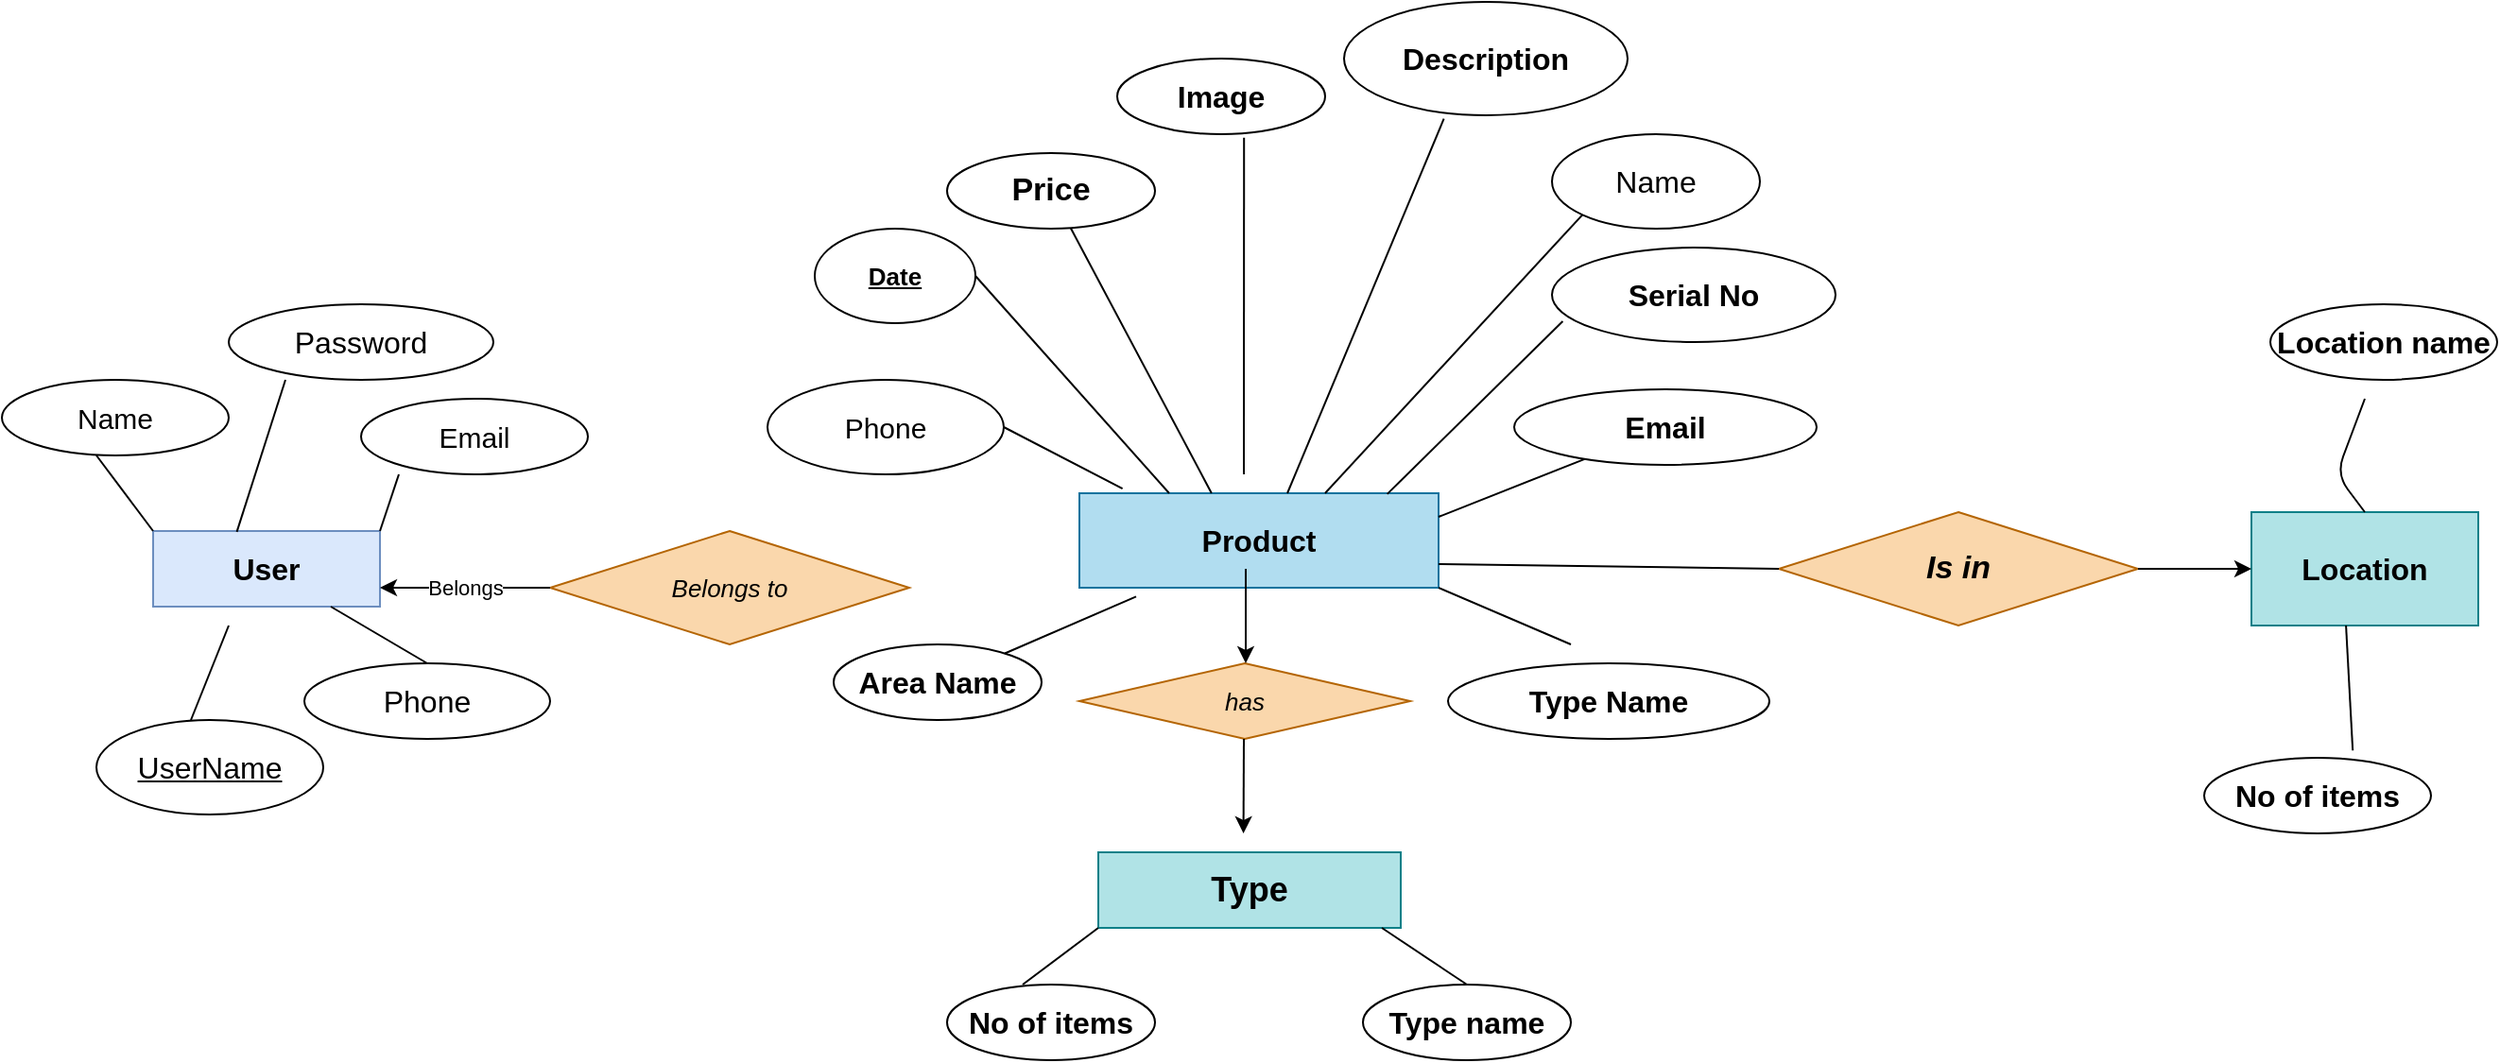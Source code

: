 <mxfile version="14.1.2" type="github"><diagram id="EPzpx6WpqM9BFRi1Ac7I" name="Page-1"><mxGraphModel dx="868" dy="1550" grid="1" gridSize="10" guides="1" tooltips="1" connect="1" arrows="1" fold="1" page="1" pageScale="1" pageWidth="850" pageHeight="1100" math="0" shadow="0"><root><mxCell id="0"/><mxCell id="1" parent="0"/><mxCell id="w91du5ntbma8tnGpcA9B-1" value="&lt;font style=&quot;font-size: 16px&quot;&gt;&lt;b&gt;Product&lt;/b&gt;&lt;/font&gt;" style="rounded=0;whiteSpace=wrap;html=1;fillColor=#b1ddf0;strokeColor=#10739e;" parent="1" vertex="1"><mxGeometry x="620" y="70" width="190" height="50" as="geometry"/></mxCell><mxCell id="w91du5ntbma8tnGpcA9B-2" value="&lt;i&gt;&lt;font style=&quot;font-size: 13px&quot;&gt;Belongs to&lt;/font&gt;&lt;/i&gt;" style="rhombus;whiteSpace=wrap;html=1;fillColor=#fad7ac;strokeColor=#b46504;" parent="1" vertex="1"><mxGeometry x="340" y="90" width="190" height="60" as="geometry"/></mxCell><mxCell id="w91du5ntbma8tnGpcA9B-5" value="&lt;b&gt;&lt;font style=&quot;font-size: 16px&quot;&gt;User&lt;/font&gt;&lt;/b&gt;" style="rounded=0;whiteSpace=wrap;html=1;fillColor=#dae8fc;strokeColor=#6c8ebf;" parent="1" vertex="1"><mxGeometry x="130" y="90" width="120" height="40" as="geometry"/></mxCell><mxCell id="w91du5ntbma8tnGpcA9B-8" value="&lt;font style=&quot;font-size: 15px&quot;&gt;Name&lt;/font&gt;" style="ellipse;whiteSpace=wrap;html=1;" parent="1" vertex="1"><mxGeometry x="50" y="10" width="120" height="40" as="geometry"/></mxCell><mxCell id="w91du5ntbma8tnGpcA9B-9" value="&lt;font style=&quot;font-size: 16px&quot;&gt;Password&lt;/font&gt;" style="ellipse;whiteSpace=wrap;html=1;" parent="1" vertex="1"><mxGeometry x="170" y="-30" width="140" height="40" as="geometry"/></mxCell><mxCell id="w91du5ntbma8tnGpcA9B-10" value="&lt;font style=&quot;font-size: 15px&quot;&gt;Email&lt;/font&gt;" style="ellipse;whiteSpace=wrap;html=1;" parent="1" vertex="1"><mxGeometry x="240" y="20" width="120" height="40" as="geometry"/></mxCell><mxCell id="w91du5ntbma8tnGpcA9B-11" value="&lt;font style=&quot;font-size: 16px&quot;&gt;Phone&lt;/font&gt;" style="ellipse;whiteSpace=wrap;html=1;" parent="1" vertex="1"><mxGeometry x="210" y="160" width="130" height="40" as="geometry"/></mxCell><mxCell id="w91du5ntbma8tnGpcA9B-12" value="&lt;u&gt;&lt;font style=&quot;font-size: 16px&quot;&gt;UserName&lt;/font&gt;&lt;/u&gt;" style="ellipse;whiteSpace=wrap;html=1;" parent="1" vertex="1"><mxGeometry x="100" y="190" width="120" height="50" as="geometry"/></mxCell><mxCell id="w91du5ntbma8tnGpcA9B-15" value="&lt;b&gt;&lt;font style=&quot;font-size: 18px&quot;&gt;Type&lt;/font&gt;&lt;/b&gt;" style="rounded=0;whiteSpace=wrap;html=1;fillColor=#b0e3e6;strokeColor=#0e8088;" parent="1" vertex="1"><mxGeometry x="630" y="260" width="160" height="40" as="geometry"/></mxCell><mxCell id="w91du5ntbma8tnGpcA9B-16" value="&lt;font style=&quot;font-size: 16px&quot;&gt;&lt;b&gt;Location&lt;/b&gt;&lt;/font&gt;" style="rounded=0;whiteSpace=wrap;html=1;fillColor=#b0e3e6;strokeColor=#0e8088;" parent="1" vertex="1"><mxGeometry x="1240" y="80" width="120" height="60" as="geometry"/></mxCell><mxCell id="w91du5ntbma8tnGpcA9B-18" value="&lt;span style=&quot;font-size: 13px&quot;&gt;&lt;i&gt;has&lt;/i&gt;&lt;/span&gt;" style="rhombus;whiteSpace=wrap;html=1;fillColor=#fad7ac;strokeColor=#b46504;" parent="1" vertex="1"><mxGeometry x="620" y="160" width="175" height="40" as="geometry"/></mxCell><mxCell id="w91du5ntbma8tnGpcA9B-19" value="&lt;i&gt;&lt;font style=&quot;font-size: 17px&quot;&gt;&lt;b&gt;Is in&lt;/b&gt;&lt;/font&gt;&lt;/i&gt;" style="rhombus;whiteSpace=wrap;html=1;fillColor=#fad7ac;strokeColor=#b46504;" parent="1" vertex="1"><mxGeometry x="990" y="80" width="190" height="60" as="geometry"/></mxCell><mxCell id="w91du5ntbma8tnGpcA9B-21" value="&lt;font size=&quot;1&quot;&gt;&lt;b style=&quot;font-size: 16px&quot;&gt;Location name&lt;/b&gt;&lt;/font&gt;" style="ellipse;whiteSpace=wrap;html=1;" parent="1" vertex="1"><mxGeometry x="1250" y="-30" width="120" height="40" as="geometry"/></mxCell><mxCell id="w91du5ntbma8tnGpcA9B-22" value="&lt;font size=&quot;1&quot;&gt;&lt;b style=&quot;font-size: 16px&quot;&gt;No of items&lt;/b&gt;&lt;/font&gt;" style="ellipse;whiteSpace=wrap;html=1;" parent="1" vertex="1"><mxGeometry x="1215" y="210" width="120" height="40" as="geometry"/></mxCell><mxCell id="w91du5ntbma8tnGpcA9B-23" value="&lt;b&gt;&lt;u&gt;&lt;font style=&quot;font-size: 13px&quot;&gt;Date&lt;/font&gt;&lt;/u&gt;&lt;/b&gt;" style="ellipse;whiteSpace=wrap;html=1;" parent="1" vertex="1"><mxGeometry x="480" y="-70" width="85" height="50" as="geometry"/></mxCell><mxCell id="w91du5ntbma8tnGpcA9B-24" value="&lt;font style=&quot;font-size: 16px&quot;&gt;&lt;b&gt;Image&lt;/b&gt;&lt;/font&gt;" style="ellipse;whiteSpace=wrap;html=1;" parent="1" vertex="1"><mxGeometry x="640" y="-160" width="110" height="40" as="geometry"/></mxCell><mxCell id="w91du5ntbma8tnGpcA9B-25" value="&lt;b&gt;&lt;font style=&quot;font-size: 17px&quot;&gt;Price&lt;/font&gt;&lt;/b&gt;" style="ellipse;whiteSpace=wrap;html=1;" parent="1" vertex="1"><mxGeometry x="550" y="-110" width="110" height="40" as="geometry"/></mxCell><mxCell id="w91du5ntbma8tnGpcA9B-26" value="&lt;b&gt;&lt;font style=&quot;font-size: 16px&quot;&gt;Description&lt;/font&gt;&lt;/b&gt;" style="ellipse;whiteSpace=wrap;html=1;" parent="1" vertex="1"><mxGeometry x="760" y="-190" width="150" height="60" as="geometry"/></mxCell><mxCell id="w91du5ntbma8tnGpcA9B-27" value="&lt;font style=&quot;font-size: 16px&quot;&gt;Name&lt;/font&gt;" style="ellipse;whiteSpace=wrap;html=1;" parent="1" vertex="1"><mxGeometry x="870" y="-120" width="110" height="50" as="geometry"/></mxCell><mxCell id="w91du5ntbma8tnGpcA9B-28" value="&lt;font style=&quot;font-size: 16px&quot;&gt;&lt;b&gt;Serial No&lt;/b&gt;&lt;/font&gt;" style="ellipse;whiteSpace=wrap;html=1;" parent="1" vertex="1"><mxGeometry x="870" y="-60" width="150" height="50" as="geometry"/></mxCell><mxCell id="w91du5ntbma8tnGpcA9B-29" value="&lt;font style=&quot;font-size: 16px&quot;&gt;&lt;b&gt;Area Name&lt;/b&gt;&lt;/font&gt;" style="ellipse;whiteSpace=wrap;html=1;" parent="1" vertex="1"><mxGeometry x="490" y="150" width="110" height="40" as="geometry"/></mxCell><mxCell id="w91du5ntbma8tnGpcA9B-31" value="&lt;font style=&quot;font-size: 15px&quot;&gt;Phone&lt;/font&gt;" style="ellipse;whiteSpace=wrap;html=1;" parent="1" vertex="1"><mxGeometry x="455" y="10" width="125" height="50" as="geometry"/></mxCell><mxCell id="w91du5ntbma8tnGpcA9B-32" value="&lt;font style=&quot;font-size: 16px&quot;&gt;&lt;b&gt;Email&lt;/b&gt;&lt;/font&gt;" style="ellipse;whiteSpace=wrap;html=1;" parent="1" vertex="1"><mxGeometry x="850" y="15" width="160" height="40" as="geometry"/></mxCell><mxCell id="w91du5ntbma8tnGpcA9B-33" value="&lt;font style=&quot;font-size: 16px&quot;&gt;&lt;b&gt;Type Name&lt;/b&gt;&lt;/font&gt;" style="ellipse;whiteSpace=wrap;html=1;" parent="1" vertex="1"><mxGeometry x="815" y="160" width="170" height="40" as="geometry"/></mxCell><mxCell id="w91du5ntbma8tnGpcA9B-34" value="&lt;font style=&quot;font-size: 16px&quot;&gt;&lt;b&gt;No of items&lt;/b&gt;&lt;/font&gt;" style="ellipse;whiteSpace=wrap;html=1;" parent="1" vertex="1"><mxGeometry x="550" y="330" width="110" height="40" as="geometry"/></mxCell><mxCell id="w91du5ntbma8tnGpcA9B-35" value="&lt;font style=&quot;font-size: 16px&quot;&gt;&lt;b&gt;Type name&lt;/b&gt;&lt;/font&gt;" style="ellipse;whiteSpace=wrap;html=1;" parent="1" vertex="1"><mxGeometry x="770" y="330" width="110" height="40" as="geometry"/></mxCell><mxCell id="w91du5ntbma8tnGpcA9B-40" value="" style="endArrow=none;html=1;exitX=0.369;exitY=0.011;exitDx=0;exitDy=0;exitPerimeter=0;" parent="1" source="w91du5ntbma8tnGpcA9B-5" edge="1"><mxGeometry width="50" height="50" relative="1" as="geometry"><mxPoint x="140" y="70" as="sourcePoint"/><mxPoint x="200" y="10" as="targetPoint"/></mxGeometry></mxCell><mxCell id="w91du5ntbma8tnGpcA9B-41" value="" style="endArrow=none;html=1;" parent="1" edge="1"><mxGeometry width="50" height="50" relative="1" as="geometry"><mxPoint x="250" y="90" as="sourcePoint"/><mxPoint x="260" y="60" as="targetPoint"/></mxGeometry></mxCell><mxCell id="w91du5ntbma8tnGpcA9B-42" value="" style="endArrow=none;html=1;exitX=0;exitY=0;exitDx=0;exitDy=0;" parent="1" source="w91du5ntbma8tnGpcA9B-5" edge="1"><mxGeometry width="50" height="50" relative="1" as="geometry"><mxPoint x="90" y="80" as="sourcePoint"/><mxPoint x="100" y="50" as="targetPoint"/></mxGeometry></mxCell><mxCell id="w91du5ntbma8tnGpcA9B-43" value="" style="endArrow=none;html=1;" parent="1" edge="1"><mxGeometry width="50" height="50" relative="1" as="geometry"><mxPoint x="150" y="190" as="sourcePoint"/><mxPoint x="170" y="140" as="targetPoint"/><Array as="points"><mxPoint x="170" y="140.0"/></Array></mxGeometry></mxCell><mxCell id="w91du5ntbma8tnGpcA9B-44" value="" style="endArrow=none;html=1;exitX=0.5;exitY=0;exitDx=0;exitDy=0;" parent="1" source="w91du5ntbma8tnGpcA9B-11" target="w91du5ntbma8tnGpcA9B-5" edge="1"><mxGeometry width="50" height="50" relative="1" as="geometry"><mxPoint x="230" y="140" as="sourcePoint"/><mxPoint x="280" y="90" as="targetPoint"/></mxGeometry></mxCell><mxCell id="w91du5ntbma8tnGpcA9B-45" value="Belongs" style="endArrow=classic;html=1;entryX=1;entryY=0.75;entryDx=0;entryDy=0;" parent="1" source="w91du5ntbma8tnGpcA9B-2" target="w91du5ntbma8tnGpcA9B-5" edge="1"><mxGeometry relative="1" as="geometry"><mxPoint x="270" y="140" as="sourcePoint"/><mxPoint x="300" y="100" as="targetPoint"/></mxGeometry></mxCell><mxCell id="w91du5ntbma8tnGpcA9B-58" value="" style="endArrow=none;html=1;entryX=0.158;entryY=1.094;entryDx=0;entryDy=0;entryPerimeter=0;" parent="1" source="w91du5ntbma8tnGpcA9B-29" target="w91du5ntbma8tnGpcA9B-1" edge="1"><mxGeometry width="50" height="50" relative="1" as="geometry"><mxPoint x="610" y="190" as="sourcePoint"/><mxPoint x="660" y="140" as="targetPoint"/></mxGeometry></mxCell><mxCell id="w91du5ntbma8tnGpcA9B-59" value="" style="endArrow=none;html=1;exitX=0.368;exitY=0;exitDx=0;exitDy=0;exitPerimeter=0;" parent="1" source="w91du5ntbma8tnGpcA9B-1" target="w91du5ntbma8tnGpcA9B-25" edge="1"><mxGeometry width="50" height="50" relative="1" as="geometry"><mxPoint x="610" y="40" as="sourcePoint"/><mxPoint x="660" y="-10" as="targetPoint"/></mxGeometry></mxCell><mxCell id="w91du5ntbma8tnGpcA9B-60" value="" style="endArrow=none;html=1;exitX=1;exitY=0.5;exitDx=0;exitDy=0;entryX=0.12;entryY=-0.049;entryDx=0;entryDy=0;entryPerimeter=0;" parent="1" source="w91du5ntbma8tnGpcA9B-31" target="w91du5ntbma8tnGpcA9B-1" edge="1"><mxGeometry width="50" height="50" relative="1" as="geometry"><mxPoint x="610" y="40" as="sourcePoint"/><mxPoint x="650" y="60" as="targetPoint"/></mxGeometry></mxCell><mxCell id="w91du5ntbma8tnGpcA9B-61" value="" style="endArrow=none;html=1;entryX=1;entryY=0.5;entryDx=0;entryDy=0;exitX=0.25;exitY=0;exitDx=0;exitDy=0;" parent="1" source="w91du5ntbma8tnGpcA9B-1" target="w91du5ntbma8tnGpcA9B-23" edge="1"><mxGeometry width="50" height="50" relative="1" as="geometry"><mxPoint x="610" y="40" as="sourcePoint"/><mxPoint x="660" y="-10" as="targetPoint"/><Array as="points"><mxPoint x="668" y="70"/></Array></mxGeometry></mxCell><mxCell id="w91du5ntbma8tnGpcA9B-62" value="" style="endArrow=none;html=1;entryX=0.61;entryY=1.046;entryDx=0;entryDy=0;entryPerimeter=0;" parent="1" target="w91du5ntbma8tnGpcA9B-24" edge="1"><mxGeometry width="50" height="50" relative="1" as="geometry"><mxPoint x="707" y="60" as="sourcePoint"/><mxPoint x="660" y="-10" as="targetPoint"/></mxGeometry></mxCell><mxCell id="w91du5ntbma8tnGpcA9B-63" value="" style="endArrow=none;html=1;entryX=0.352;entryY=1.031;entryDx=0;entryDy=0;entryPerimeter=0;exitX=0.579;exitY=0;exitDx=0;exitDy=0;exitPerimeter=0;" parent="1" source="w91du5ntbma8tnGpcA9B-1" target="w91du5ntbma8tnGpcA9B-26" edge="1"><mxGeometry width="50" height="50" relative="1" as="geometry"><mxPoint x="610" y="40" as="sourcePoint"/><mxPoint x="660" y="-10" as="targetPoint"/></mxGeometry></mxCell><mxCell id="w91du5ntbma8tnGpcA9B-64" value="" style="endArrow=none;html=1;entryX=0;entryY=1;entryDx=0;entryDy=0;exitX=0.684;exitY=0;exitDx=0;exitDy=0;exitPerimeter=0;" parent="1" source="w91du5ntbma8tnGpcA9B-1" target="w91du5ntbma8tnGpcA9B-27" edge="1"><mxGeometry width="50" height="50" relative="1" as="geometry"><mxPoint x="610" y="40" as="sourcePoint"/><mxPoint x="660" y="-10" as="targetPoint"/></mxGeometry></mxCell><mxCell id="w91du5ntbma8tnGpcA9B-67" value="" style="endArrow=none;html=1;entryX=0.038;entryY=0.78;entryDx=0;entryDy=0;entryPerimeter=0;exitX=0.857;exitY=0.009;exitDx=0;exitDy=0;exitPerimeter=0;" parent="1" source="w91du5ntbma8tnGpcA9B-1" target="w91du5ntbma8tnGpcA9B-28" edge="1"><mxGeometry width="50" height="50" relative="1" as="geometry"><mxPoint x="610" y="40" as="sourcePoint"/><mxPoint x="660" y="-10" as="targetPoint"/></mxGeometry></mxCell><mxCell id="w91du5ntbma8tnGpcA9B-68" value="" style="endArrow=none;html=1;exitX=1;exitY=0.25;exitDx=0;exitDy=0;" parent="1" source="w91du5ntbma8tnGpcA9B-1" target="w91du5ntbma8tnGpcA9B-32" edge="1"><mxGeometry width="50" height="50" relative="1" as="geometry"><mxPoint x="610" y="40" as="sourcePoint"/><mxPoint x="660" y="-10" as="targetPoint"/></mxGeometry></mxCell><mxCell id="w91du5ntbma8tnGpcA9B-70" value="" style="endArrow=none;html=1;exitX=1;exitY=1;exitDx=0;exitDy=0;" parent="1" source="w91du5ntbma8tnGpcA9B-1" edge="1"><mxGeometry width="50" height="50" relative="1" as="geometry"><mxPoint x="610" y="40" as="sourcePoint"/><mxPoint x="880" y="150" as="targetPoint"/></mxGeometry></mxCell><mxCell id="w91du5ntbma8tnGpcA9B-71" value="" style="endArrow=classic;html=1;" parent="1" edge="1"><mxGeometry width="50" height="50" relative="1" as="geometry"><mxPoint x="708" y="110" as="sourcePoint"/><mxPoint x="708" y="160" as="targetPoint"/></mxGeometry></mxCell><mxCell id="w91du5ntbma8tnGpcA9B-72" value="" style="endArrow=classic;html=1;" parent="1" edge="1"><mxGeometry width="50" height="50" relative="1" as="geometry"><mxPoint x="707" y="200" as="sourcePoint"/><mxPoint x="706.79" y="250" as="targetPoint"/></mxGeometry></mxCell><mxCell id="w91du5ntbma8tnGpcA9B-73" value="" style="endArrow=none;html=1;entryX=0;entryY=1;entryDx=0;entryDy=0;" parent="1" target="w91du5ntbma8tnGpcA9B-15" edge="1"><mxGeometry width="50" height="50" relative="1" as="geometry"><mxPoint x="590" y="330" as="sourcePoint"/><mxPoint x="660" y="140" as="targetPoint"/></mxGeometry></mxCell><mxCell id="w91du5ntbma8tnGpcA9B-74" value="" style="endArrow=none;html=1;entryX=0.5;entryY=0;entryDx=0;entryDy=0;" parent="1" target="w91du5ntbma8tnGpcA9B-35" edge="1"><mxGeometry width="50" height="50" relative="1" as="geometry"><mxPoint x="780" y="300" as="sourcePoint"/><mxPoint x="660" y="140" as="targetPoint"/></mxGeometry></mxCell><mxCell id="w91du5ntbma8tnGpcA9B-75" value="" style="endArrow=none;html=1;exitX=1;exitY=0.75;exitDx=0;exitDy=0;entryX=0;entryY=0.5;entryDx=0;entryDy=0;" parent="1" source="w91du5ntbma8tnGpcA9B-1" target="w91du5ntbma8tnGpcA9B-19" edge="1"><mxGeometry width="50" height="50" relative="1" as="geometry"><mxPoint x="790" y="190" as="sourcePoint"/><mxPoint x="980" y="120" as="targetPoint"/></mxGeometry></mxCell><mxCell id="w91du5ntbma8tnGpcA9B-76" value="" style="endArrow=classic;html=1;entryX=0;entryY=0.5;entryDx=0;entryDy=0;" parent="1" source="w91du5ntbma8tnGpcA9B-19" target="w91du5ntbma8tnGpcA9B-16" edge="1"><mxGeometry width="50" height="50" relative="1" as="geometry"><mxPoint x="790" y="190" as="sourcePoint"/><mxPoint x="840" y="140" as="targetPoint"/></mxGeometry></mxCell><mxCell id="w91du5ntbma8tnGpcA9B-77" value="" style="endArrow=none;html=1;exitX=0.5;exitY=0;exitDx=0;exitDy=0;" parent="1" source="w91du5ntbma8tnGpcA9B-16" edge="1"><mxGeometry width="50" height="50" relative="1" as="geometry"><mxPoint x="1255" y="90" as="sourcePoint"/><mxPoint x="1300" y="20" as="targetPoint"/><Array as="points"><mxPoint x="1285" y="60"/></Array></mxGeometry></mxCell><mxCell id="w91du5ntbma8tnGpcA9B-78" value="" style="endArrow=none;html=1;exitX=0.655;exitY=-0.096;exitDx=0;exitDy=0;exitPerimeter=0;entryX=0.417;entryY=1;entryDx=0;entryDy=0;entryPerimeter=0;" parent="1" source="w91du5ntbma8tnGpcA9B-22" target="w91du5ntbma8tnGpcA9B-16" edge="1"><mxGeometry width="50" height="50" relative="1" as="geometry"><mxPoint x="790" y="190" as="sourcePoint"/><mxPoint x="840" y="140" as="targetPoint"/></mxGeometry></mxCell></root></mxGraphModel></diagram></mxfile>